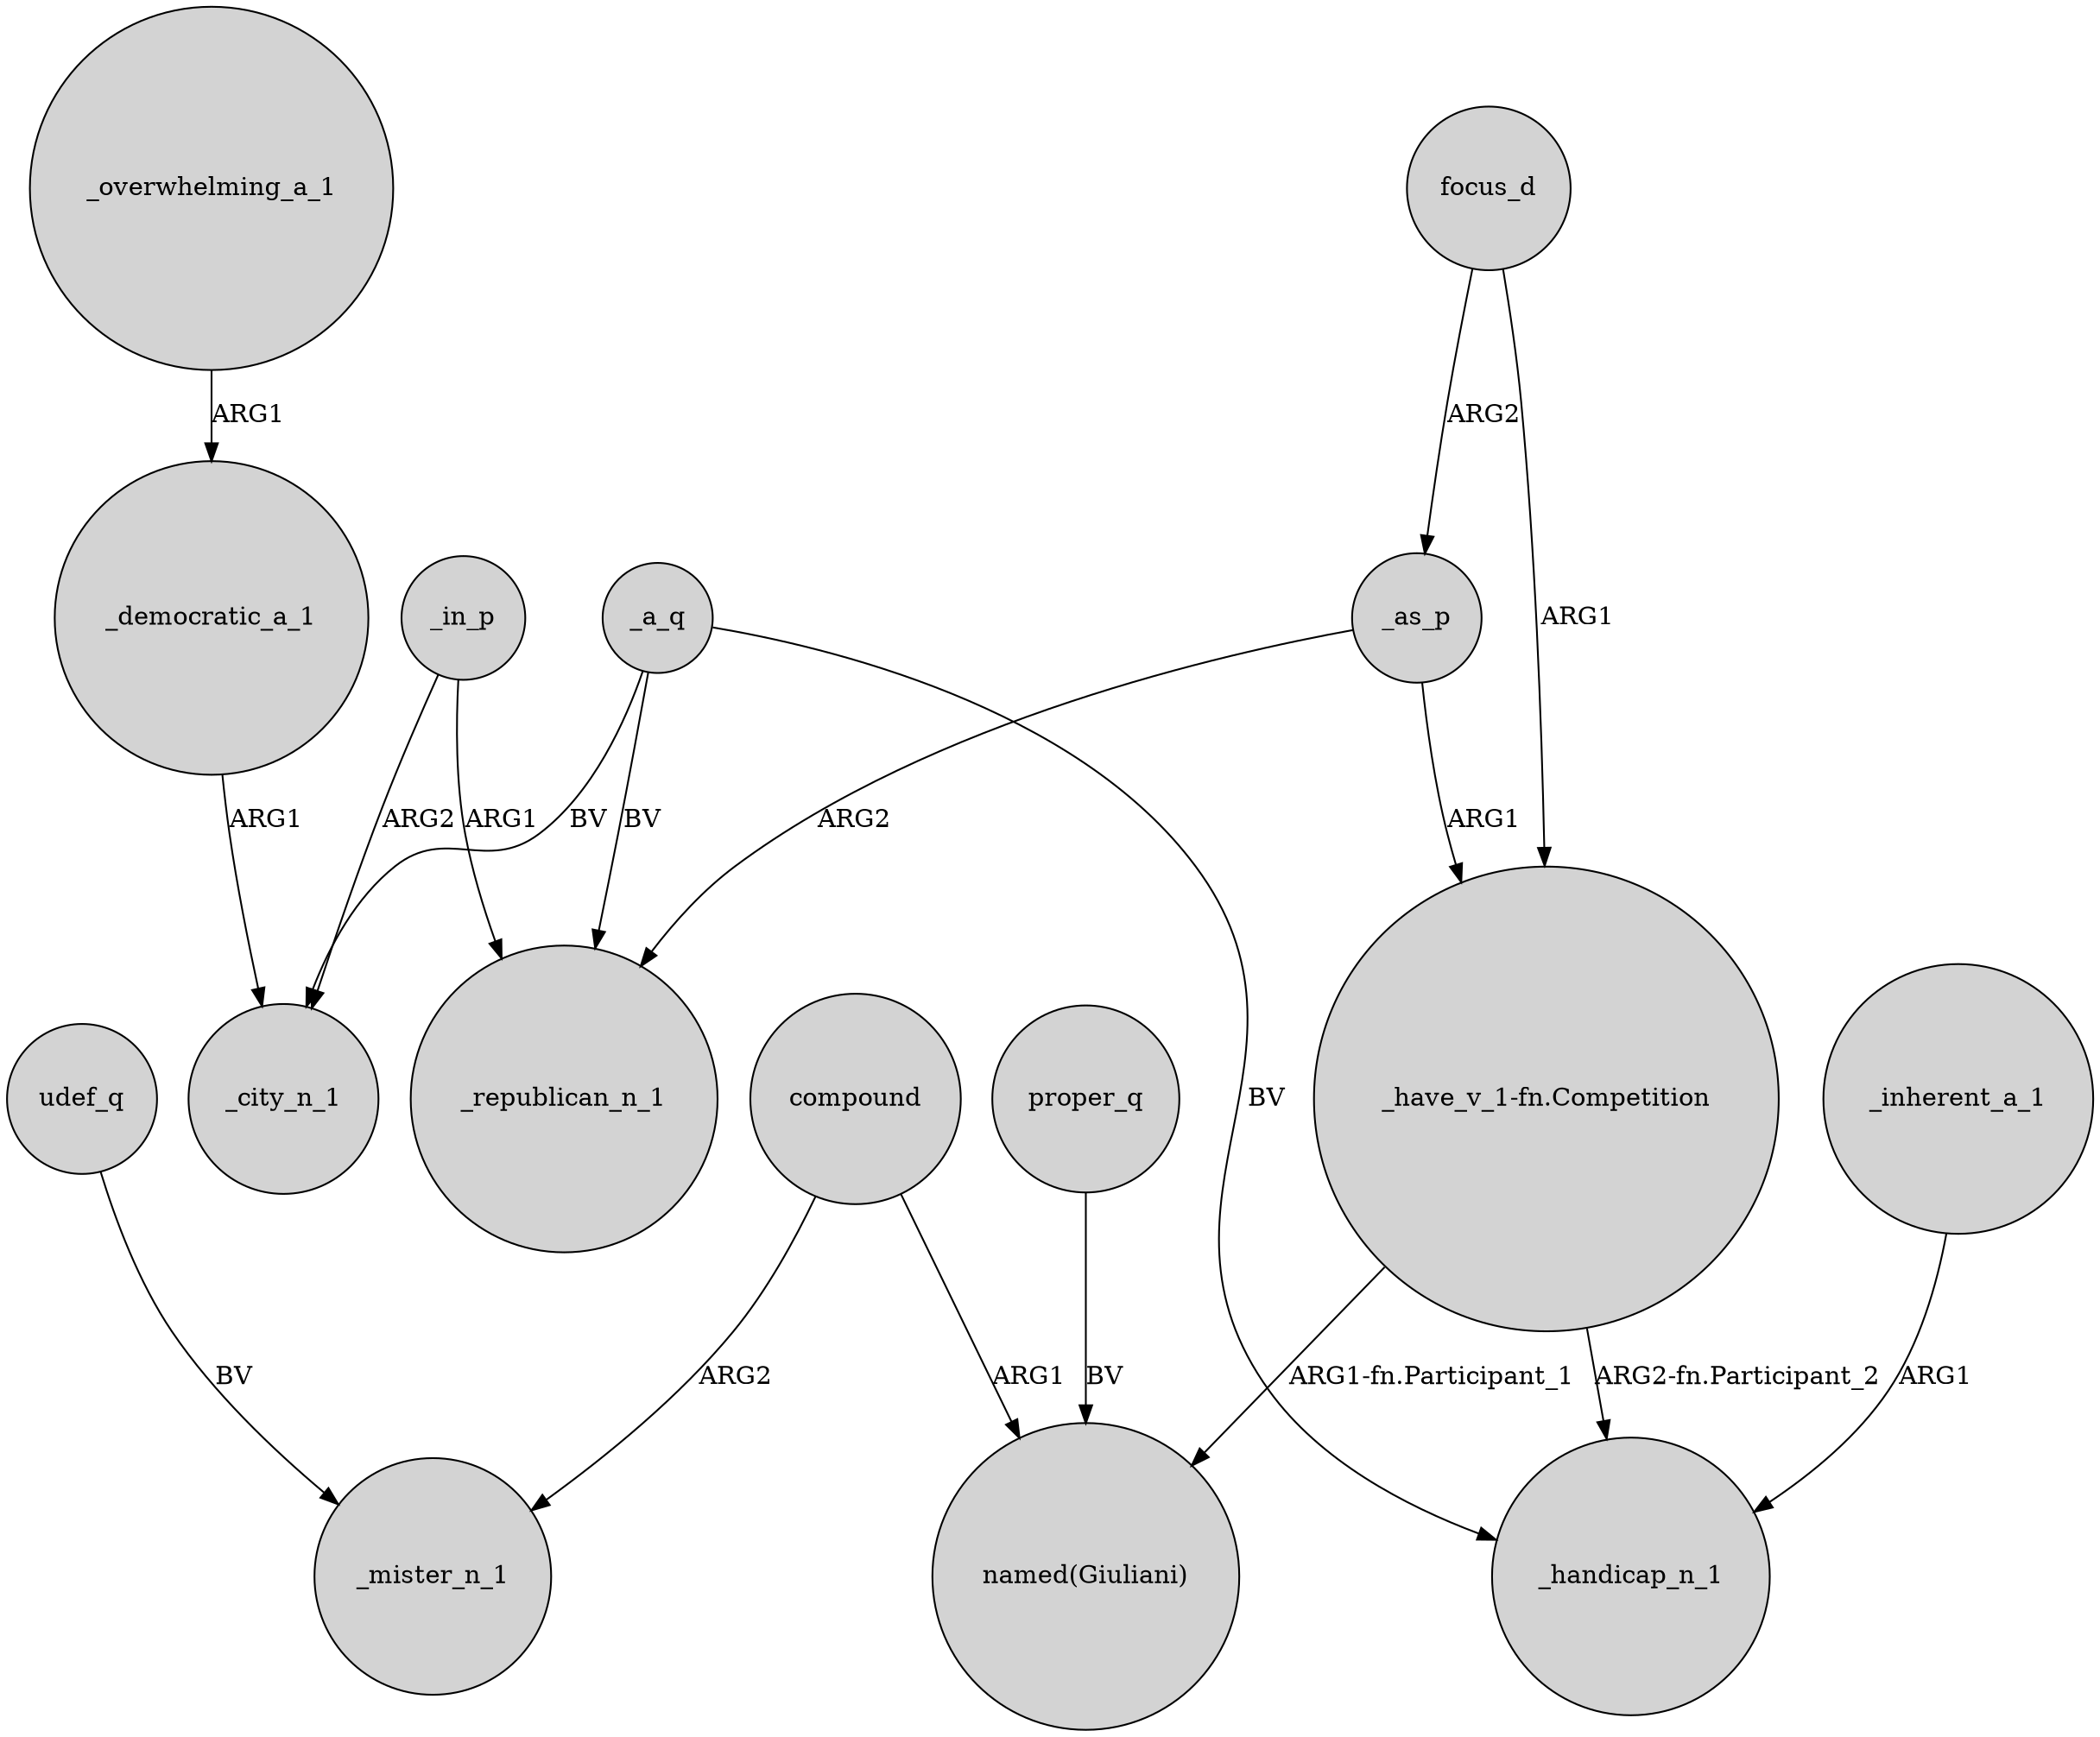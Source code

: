 digraph {
	node [shape=circle style=filled]
	_a_q -> _city_n_1 [label=BV]
	_democratic_a_1 -> _city_n_1 [label=ARG1]
	compound -> "named(Giuliani)" [label=ARG1]
	_in_p -> _republican_n_1 [label=ARG1]
	focus_d -> "_have_v_1-fn.Competition" [label=ARG1]
	_inherent_a_1 -> _handicap_n_1 [label=ARG1]
	proper_q -> "named(Giuliani)" [label=BV]
	_overwhelming_a_1 -> _democratic_a_1 [label=ARG1]
	compound -> _mister_n_1 [label=ARG2]
	focus_d -> _as_p [label=ARG2]
	udef_q -> _mister_n_1 [label=BV]
	_a_q -> _republican_n_1 [label=BV]
	_in_p -> _city_n_1 [label=ARG2]
	"_have_v_1-fn.Competition" -> "named(Giuliani)" [label="ARG1-fn.Participant_1"]
	_as_p -> "_have_v_1-fn.Competition" [label=ARG1]
	"_have_v_1-fn.Competition" -> _handicap_n_1 [label="ARG2-fn.Participant_2"]
	_a_q -> _handicap_n_1 [label=BV]
	_as_p -> _republican_n_1 [label=ARG2]
}
